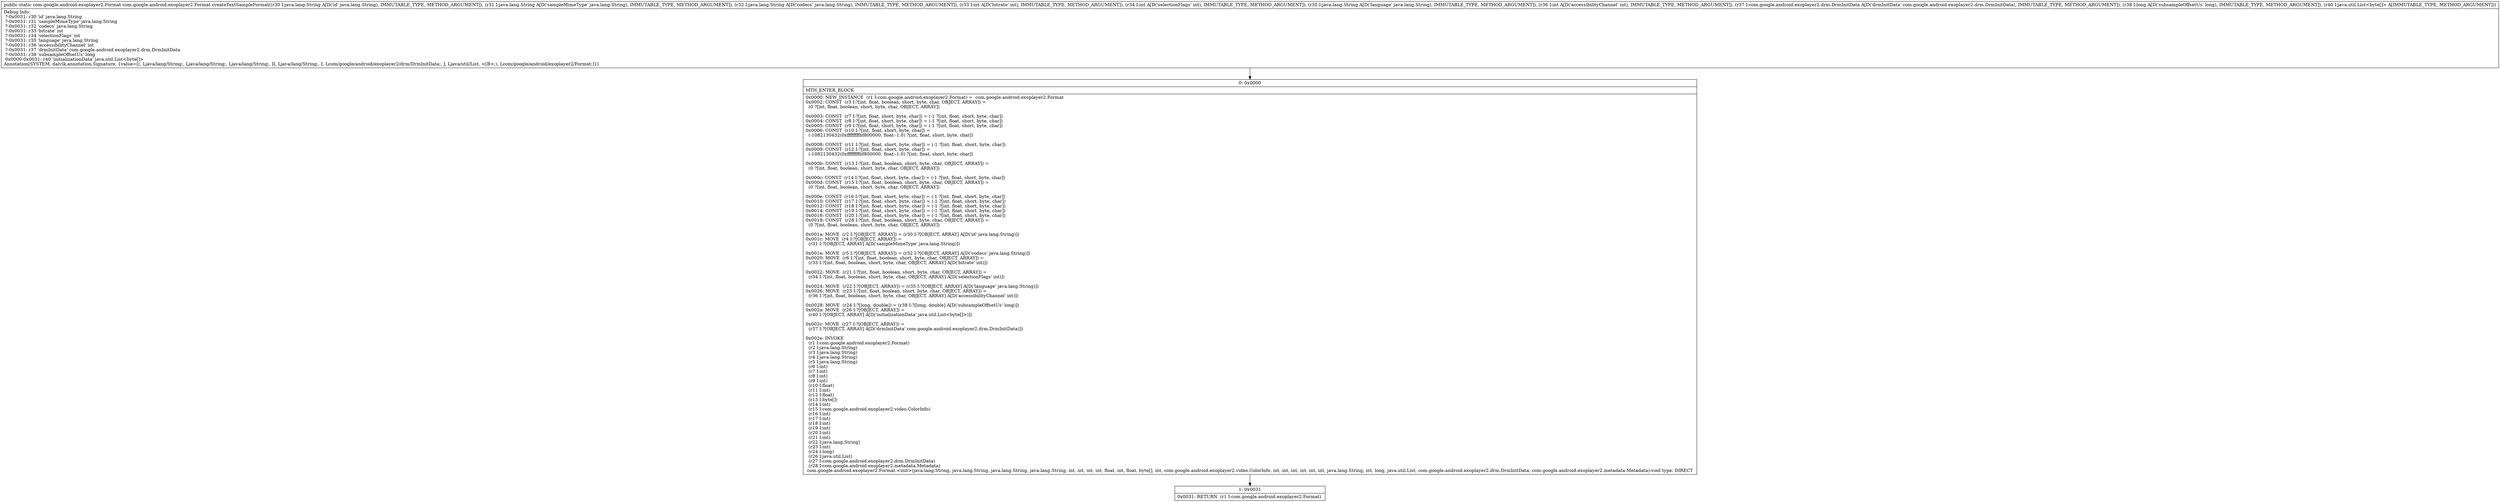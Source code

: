 digraph "CFG forcom.google.android.exoplayer2.Format.createTextSampleFormat(Ljava\/lang\/String;Ljava\/lang\/String;Ljava\/lang\/String;IILjava\/lang\/String;ILcom\/google\/android\/exoplayer2\/drm\/DrmInitData;JLjava\/util\/List;)Lcom\/google\/android\/exoplayer2\/Format;" {
Node_0 [shape=record,label="{0\:\ 0x0000|MTH_ENTER_BLOCK\l|0x0000: NEW_INSTANCE  (r1 I:com.google.android.exoplayer2.Format) =  com.google.android.exoplayer2.Format \l0x0002: CONST  (r3 I:?[int, float, boolean, short, byte, char, OBJECT, ARRAY]) = \l  (0 ?[int, float, boolean, short, byte, char, OBJECT, ARRAY])\l \l0x0003: CONST  (r7 I:?[int, float, short, byte, char]) = (\-1 ?[int, float, short, byte, char]) \l0x0004: CONST  (r8 I:?[int, float, short, byte, char]) = (\-1 ?[int, float, short, byte, char]) \l0x0005: CONST  (r9 I:?[int, float, short, byte, char]) = (\-1 ?[int, float, short, byte, char]) \l0x0006: CONST  (r10 I:?[int, float, short, byte, char]) = \l  (\-1082130432(0xffffffffbf800000, float:\-1.0) ?[int, float, short, byte, char])\l \l0x0008: CONST  (r11 I:?[int, float, short, byte, char]) = (\-1 ?[int, float, short, byte, char]) \l0x0009: CONST  (r12 I:?[int, float, short, byte, char]) = \l  (\-1082130432(0xffffffffbf800000, float:\-1.0) ?[int, float, short, byte, char])\l \l0x000b: CONST  (r13 I:?[int, float, boolean, short, byte, char, OBJECT, ARRAY]) = \l  (0 ?[int, float, boolean, short, byte, char, OBJECT, ARRAY])\l \l0x000c: CONST  (r14 I:?[int, float, short, byte, char]) = (\-1 ?[int, float, short, byte, char]) \l0x000d: CONST  (r15 I:?[int, float, boolean, short, byte, char, OBJECT, ARRAY]) = \l  (0 ?[int, float, boolean, short, byte, char, OBJECT, ARRAY])\l \l0x000e: CONST  (r16 I:?[int, float, short, byte, char]) = (\-1 ?[int, float, short, byte, char]) \l0x0010: CONST  (r17 I:?[int, float, short, byte, char]) = (\-1 ?[int, float, short, byte, char]) \l0x0012: CONST  (r18 I:?[int, float, short, byte, char]) = (\-1 ?[int, float, short, byte, char]) \l0x0014: CONST  (r19 I:?[int, float, short, byte, char]) = (\-1 ?[int, float, short, byte, char]) \l0x0016: CONST  (r20 I:?[int, float, short, byte, char]) = (\-1 ?[int, float, short, byte, char]) \l0x0018: CONST  (r28 I:?[int, float, boolean, short, byte, char, OBJECT, ARRAY]) = \l  (0 ?[int, float, boolean, short, byte, char, OBJECT, ARRAY])\l \l0x001a: MOVE  (r2 I:?[OBJECT, ARRAY]) = (r30 I:?[OBJECT, ARRAY] A[D('id' java.lang.String)]) \l0x001c: MOVE  (r4 I:?[OBJECT, ARRAY]) = \l  (r31 I:?[OBJECT, ARRAY] A[D('sampleMimeType' java.lang.String)])\l \l0x001e: MOVE  (r5 I:?[OBJECT, ARRAY]) = (r32 I:?[OBJECT, ARRAY] A[D('codecs' java.lang.String)]) \l0x0020: MOVE  (r6 I:?[int, float, boolean, short, byte, char, OBJECT, ARRAY]) = \l  (r33 I:?[int, float, boolean, short, byte, char, OBJECT, ARRAY] A[D('bitrate' int)])\l \l0x0022: MOVE  (r21 I:?[int, float, boolean, short, byte, char, OBJECT, ARRAY]) = \l  (r34 I:?[int, float, boolean, short, byte, char, OBJECT, ARRAY] A[D('selectionFlags' int)])\l \l0x0024: MOVE  (r22 I:?[OBJECT, ARRAY]) = (r35 I:?[OBJECT, ARRAY] A[D('language' java.lang.String)]) \l0x0026: MOVE  (r23 I:?[int, float, boolean, short, byte, char, OBJECT, ARRAY]) = \l  (r36 I:?[int, float, boolean, short, byte, char, OBJECT, ARRAY] A[D('accessibilityChannel' int)])\l \l0x0028: MOVE  (r24 I:?[long, double]) = (r38 I:?[long, double] A[D('subsampleOffsetUs' long)]) \l0x002a: MOVE  (r26 I:?[OBJECT, ARRAY]) = \l  (r40 I:?[OBJECT, ARRAY] A[D('initializationData' java.util.List\<byte[]\>)])\l \l0x002c: MOVE  (r27 I:?[OBJECT, ARRAY]) = \l  (r37 I:?[OBJECT, ARRAY] A[D('drmInitData' com.google.android.exoplayer2.drm.DrmInitData)])\l \l0x002e: INVOKE  \l  (r1 I:com.google.android.exoplayer2.Format)\l  (r2 I:java.lang.String)\l  (r3 I:java.lang.String)\l  (r4 I:java.lang.String)\l  (r5 I:java.lang.String)\l  (r6 I:int)\l  (r7 I:int)\l  (r8 I:int)\l  (r9 I:int)\l  (r10 I:float)\l  (r11 I:int)\l  (r12 I:float)\l  (r13 I:byte[])\l  (r14 I:int)\l  (r15 I:com.google.android.exoplayer2.video.ColorInfo)\l  (r16 I:int)\l  (r17 I:int)\l  (r18 I:int)\l  (r19 I:int)\l  (r20 I:int)\l  (r21 I:int)\l  (r22 I:java.lang.String)\l  (r23 I:int)\l  (r24 I:long)\l  (r26 I:java.util.List)\l  (r27 I:com.google.android.exoplayer2.drm.DrmInitData)\l  (r28 I:com.google.android.exoplayer2.metadata.Metadata)\l com.google.android.exoplayer2.Format.\<init\>(java.lang.String, java.lang.String, java.lang.String, java.lang.String, int, int, int, int, float, int, float, byte[], int, com.google.android.exoplayer2.video.ColorInfo, int, int, int, int, int, int, java.lang.String, int, long, java.util.List, com.google.android.exoplayer2.drm.DrmInitData, com.google.android.exoplayer2.metadata.Metadata):void type: DIRECT \l}"];
Node_1 [shape=record,label="{1\:\ 0x0031|0x0031: RETURN  (r1 I:com.google.android.exoplayer2.Format) \l}"];
MethodNode[shape=record,label="{public static com.google.android.exoplayer2.Format com.google.android.exoplayer2.Format.createTextSampleFormat((r30 I:java.lang.String A[D('id' java.lang.String), IMMUTABLE_TYPE, METHOD_ARGUMENT]), (r31 I:java.lang.String A[D('sampleMimeType' java.lang.String), IMMUTABLE_TYPE, METHOD_ARGUMENT]), (r32 I:java.lang.String A[D('codecs' java.lang.String), IMMUTABLE_TYPE, METHOD_ARGUMENT]), (r33 I:int A[D('bitrate' int), IMMUTABLE_TYPE, METHOD_ARGUMENT]), (r34 I:int A[D('selectionFlags' int), IMMUTABLE_TYPE, METHOD_ARGUMENT]), (r35 I:java.lang.String A[D('language' java.lang.String), IMMUTABLE_TYPE, METHOD_ARGUMENT]), (r36 I:int A[D('accessibilityChannel' int), IMMUTABLE_TYPE, METHOD_ARGUMENT]), (r37 I:com.google.android.exoplayer2.drm.DrmInitData A[D('drmInitData' com.google.android.exoplayer2.drm.DrmInitData), IMMUTABLE_TYPE, METHOD_ARGUMENT]), (r38 I:long A[D('subsampleOffsetUs' long), IMMUTABLE_TYPE, METHOD_ARGUMENT]), (r40 I:java.util.List\<byte[]\> A[IMMUTABLE_TYPE, METHOD_ARGUMENT]))  | Debug Info:\l  ?\-0x0031: r30 'id' java.lang.String\l  ?\-0x0031: r31 'sampleMimeType' java.lang.String\l  ?\-0x0031: r32 'codecs' java.lang.String\l  ?\-0x0031: r33 'bitrate' int\l  ?\-0x0031: r34 'selectionFlags' int\l  ?\-0x0031: r35 'language' java.lang.String\l  ?\-0x0031: r36 'accessibilityChannel' int\l  ?\-0x0031: r37 'drmInitData' com.google.android.exoplayer2.drm.DrmInitData\l  ?\-0x0031: r38 'subsampleOffsetUs' long\l  0x0000\-0x0031: r40 'initializationData' java.util.List\<byte[]\>\lAnnotation[SYSTEM, dalvik.annotation.Signature, \{value=[(, Ljava\/lang\/String;, Ljava\/lang\/String;, Ljava\/lang\/String;, II, Ljava\/lang\/String;, I, Lcom\/google\/android\/exoplayer2\/drm\/DrmInitData;, J, Ljava\/util\/List, \<[B\>;), Lcom\/google\/android\/exoplayer2\/Format;]\}]\l}"];
MethodNode -> Node_0;
Node_0 -> Node_1;
}

